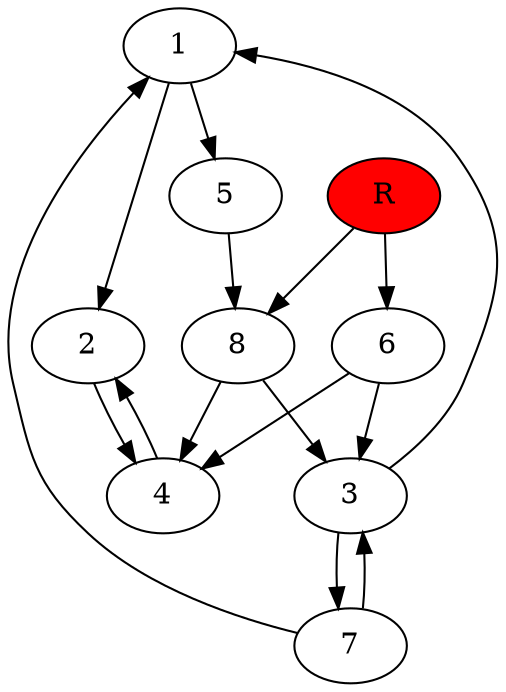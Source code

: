 digraph prb31155 {
	1
	2
	3
	4
	5
	6
	7
	8
	R [fillcolor="#ff0000" style=filled]
	1 -> 2
	1 -> 5
	2 -> 4
	3 -> 1
	3 -> 7
	4 -> 2
	5 -> 8
	6 -> 3
	6 -> 4
	7 -> 1
	7 -> 3
	8 -> 3
	8 -> 4
	R -> 6
	R -> 8
}
